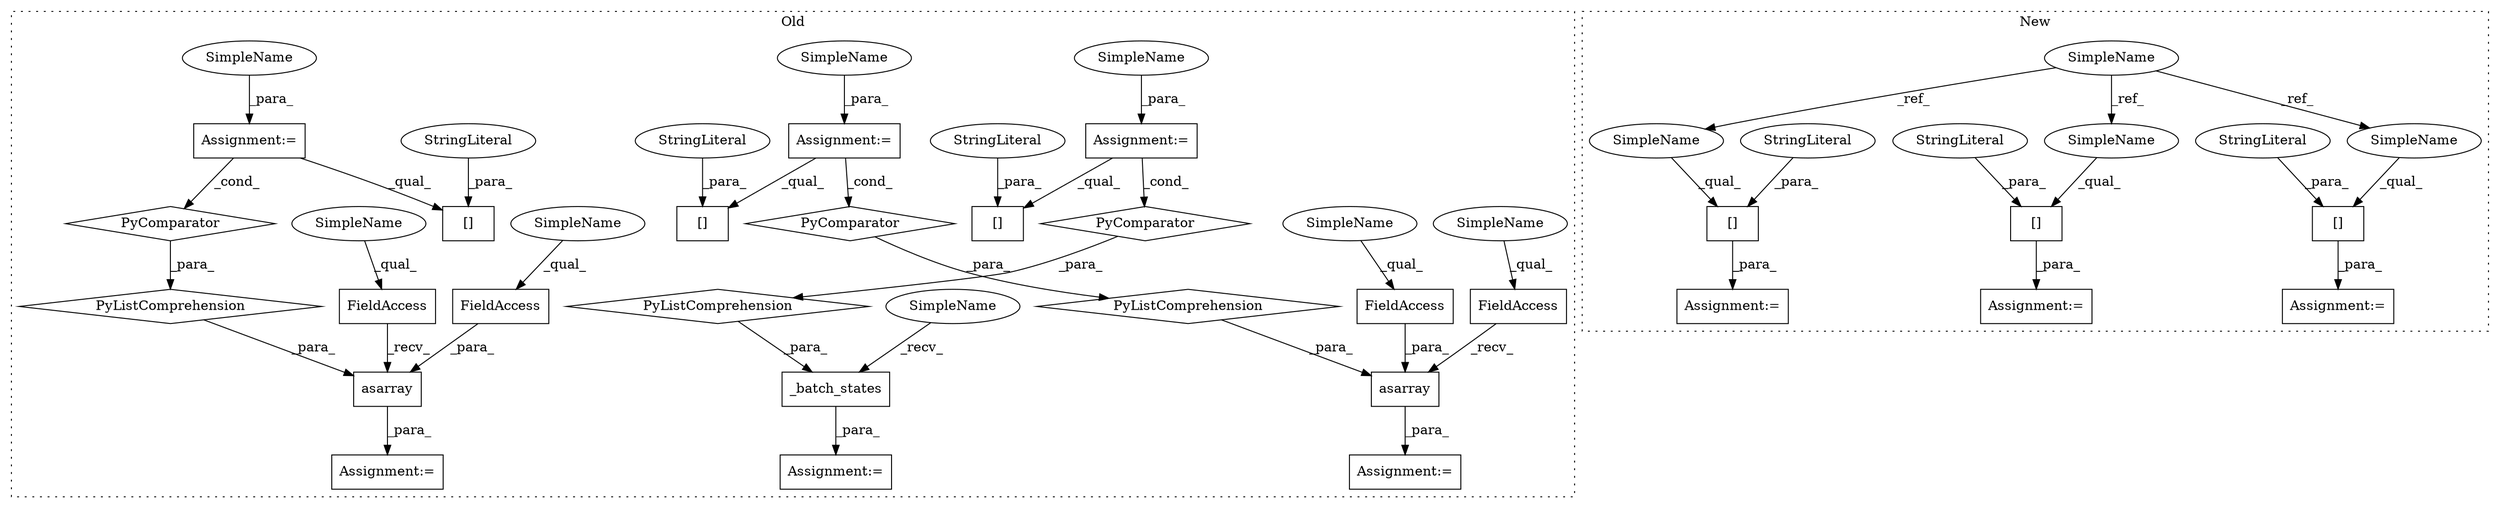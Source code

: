digraph G {
subgraph cluster0 {
1 [label="asarray" a="32" s="8034,8182" l="19,1" shape="box"];
3 [label="Assignment:=" a="7" s="8025" l="1" shape="box"];
4 [label="Assignment:=" a="7" s="8136" l="30" shape="box"];
6 [label="[]" a="2" s="8053,8077" l="5,1" shape="box"];
8 [label="PyListComprehension" a="109" s="8053" l="121" shape="diamond"];
9 [label="PyComparator" a="113" s="8136" l="30" shape="diamond"];
10 [label="StringLiteral" a="45" s="8058" l="19" shape="ellipse"];
16 [label="FieldAccess" a="22" s="8026" l="7" shape="box"];
18 [label="Assignment:=" a="7" s="7677" l="30" shape="box"];
19 [label="[]" a="2" s="7601,7618" l="5,1" shape="box"];
20 [label="StringLiteral" a="45" s="7606" l="12" shape="ellipse"];
21 [label="PyListComprehension" a="109" s="7601" l="114" shape="diamond"];
22 [label="PyComparator" a="113" s="7677" l="30" shape="diamond"];
23 [label="_batch_states" a="32" s="7576,7715" l="25,-5" shape="box"];
24 [label="Assignment:=" a="7" s="7570" l="1" shape="box"];
25 [label="FieldAccess" a="22" s="8169" l="13" shape="box"];
26 [label="FieldAccess" a="22" s="7991" l="13" shape="box"];
27 [label="asarray" a="32" s="7867,8004" l="19,1" shape="box"];
28 [label="PyComparator" a="113" s="7958" l="30" shape="diamond"];
29 [label="FieldAccess" a="22" s="7859" l="7" shape="box"];
30 [label="Assignment:=" a="7" s="7958" l="30" shape="box"];
31 [label="[]" a="2" s="7886,7899" l="5,1" shape="box"];
32 [label="Assignment:=" a="7" s="7858" l="1" shape="box"];
34 [label="PyListComprehension" a="109" s="7886" l="110" shape="diamond"];
35 [label="StringLiteral" a="45" s="7891" l="8" shape="ellipse"];
36 [label="SimpleName" a="42" s="8026" l="4" shape="ellipse"];
37 [label="SimpleName" a="42" s="7859" l="4" shape="ellipse"];
38 [label="SimpleName" a="42" s="7571" l="4" shape="ellipse"];
42 [label="SimpleName" a="42" s="7991" l="5" shape="ellipse"];
43 [label="SimpleName" a="42" s="8169" l="5" shape="ellipse"];
44 [label="SimpleName" a="42" s="7687" l="11" shape="ellipse"];
45 [label="SimpleName" a="42" s="8146" l="11" shape="ellipse"];
46 [label="SimpleName" a="42" s="7968" l="11" shape="ellipse"];
label = "Old";
style="dotted";
}
subgraph cluster1 {
2 [label="[]" a="2" s="7684,7706" l="10,1" shape="box"];
5 [label="StringLiteral" a="45" s="7694" l="12" shape="ellipse"];
7 [label="Assignment:=" a="7" s="7683" l="1" shape="box"];
11 [label="SimpleName" a="42" s="7520" l="9" shape="ellipse"];
12 [label="[]" a="2" s="7856,7874" l="10,1" shape="box"];
13 [label="Assignment:=" a="7" s="7855" l="1" shape="box"];
14 [label="StringLiteral" a="45" s="7866" l="8" shape="ellipse"];
15 [label="[]" a="2" s="7896,7925" l="10,1" shape="box"];
17 [label="StringLiteral" a="45" s="7906" l="19" shape="ellipse"];
33 [label="Assignment:=" a="7" s="7895" l="1" shape="box"];
39 [label="SimpleName" a="42" s="7684" l="9" shape="ellipse"];
40 [label="SimpleName" a="42" s="7856" l="9" shape="ellipse"];
41 [label="SimpleName" a="42" s="7896" l="9" shape="ellipse"];
label = "New";
style="dotted";
}
1 -> 3 [label="_para_"];
2 -> 7 [label="_para_"];
4 -> 6 [label="_qual_"];
4 -> 9 [label="_cond_"];
5 -> 2 [label="_para_"];
8 -> 1 [label="_para_"];
9 -> 8 [label="_para_"];
10 -> 6 [label="_para_"];
11 -> 39 [label="_ref_"];
11 -> 40 [label="_ref_"];
11 -> 41 [label="_ref_"];
12 -> 13 [label="_para_"];
14 -> 12 [label="_para_"];
15 -> 33 [label="_para_"];
16 -> 1 [label="_recv_"];
17 -> 15 [label="_para_"];
18 -> 22 [label="_cond_"];
18 -> 19 [label="_qual_"];
20 -> 19 [label="_para_"];
21 -> 23 [label="_para_"];
22 -> 21 [label="_para_"];
23 -> 24 [label="_para_"];
25 -> 1 [label="_para_"];
26 -> 27 [label="_para_"];
27 -> 32 [label="_para_"];
28 -> 34 [label="_para_"];
29 -> 27 [label="_recv_"];
30 -> 28 [label="_cond_"];
30 -> 31 [label="_qual_"];
34 -> 27 [label="_para_"];
35 -> 31 [label="_para_"];
36 -> 16 [label="_qual_"];
37 -> 29 [label="_qual_"];
38 -> 23 [label="_recv_"];
39 -> 2 [label="_qual_"];
40 -> 12 [label="_qual_"];
41 -> 15 [label="_qual_"];
42 -> 26 [label="_qual_"];
43 -> 25 [label="_qual_"];
44 -> 18 [label="_para_"];
45 -> 4 [label="_para_"];
46 -> 30 [label="_para_"];
}